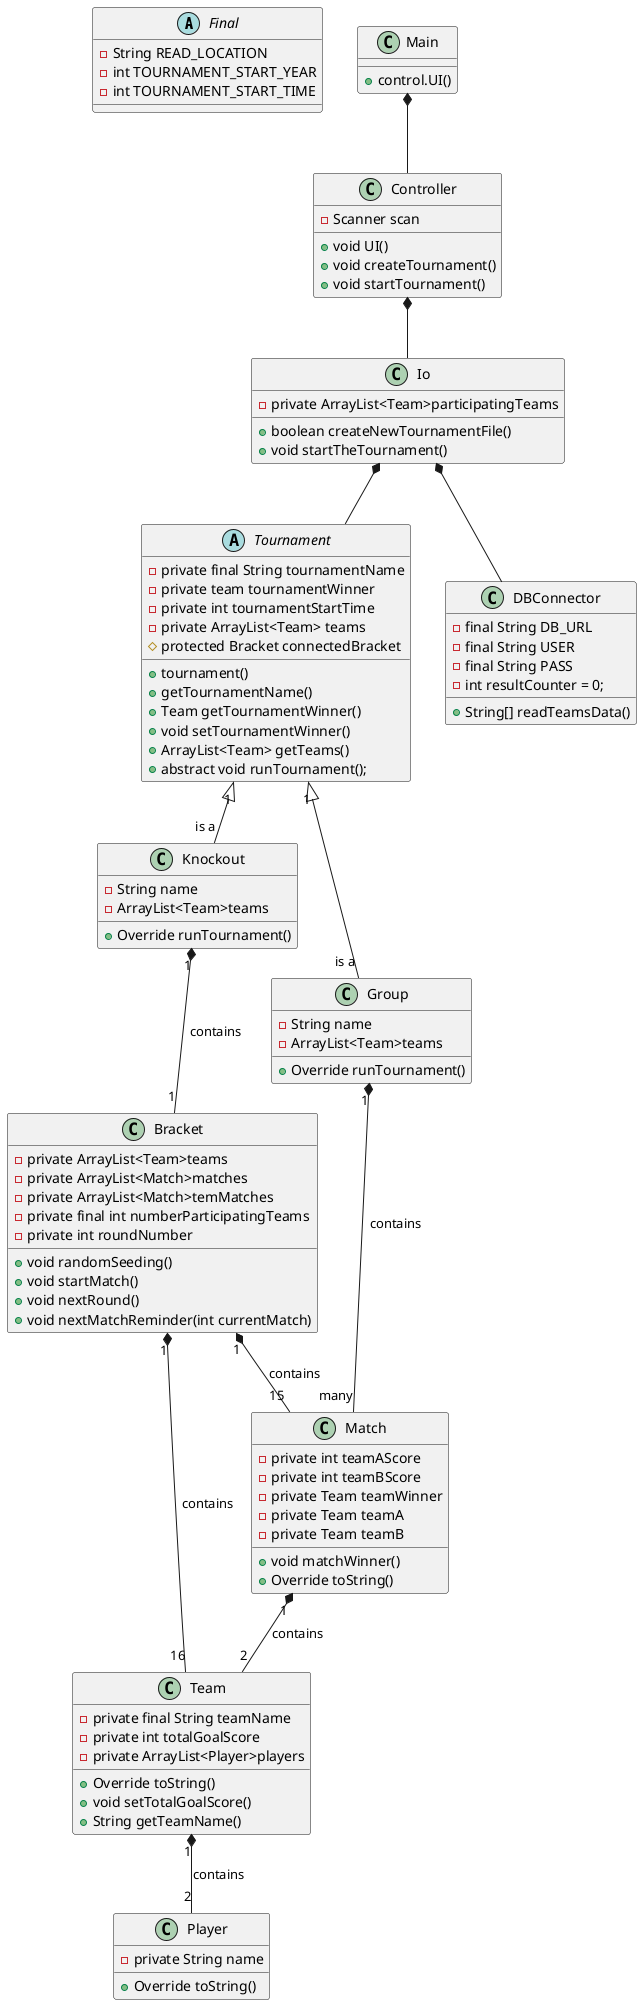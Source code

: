 @startuml
Abstract Final
class Main
class Controller
class Io
Abstract Tournament
class DBConnector
class Knockout
class Bracket
class Match
class Team
class Player
class Group

Main *-- Controller
Controller *-- Io
Io *-- Tournament
Tournament "1" <|-- "is a" Knockout
Tournament "1" <|-- "is a" Group
Knockout "1" *--"1"Bracket :contains
Group "1" *-- "many" Match :contains
Bracket "1" *-- "16" Team :contains
Bracket "1" *-- "15" Match :contains
Team "1" *-- "2" Player :contains
Match "1" *-- "2" Team :contains
Io *-- DBConnector

Main : + control.UI()

Final : - String READ_LOCATION
Final : - int TOURNAMENT_START_YEAR
Final : - int TOURNAMENT_START_TIME

Io : + boolean createNewTournamentFile()
Io : + void startTheTournament()
Io : - private ArrayList<Team>participatingTeams

DBConnector : - final String DB_URL
DBConnector : - final String USER
DBConnector : - final String PASS
DBConnector : - int resultCounter = 0;
DBConnector : + String[] readTeamsData()

Controller : + void UI()
Controller : + void createTournament()
Controller : + void startTournament()
Controller : - Scanner scan

Tournament : - private final String tournamentName
Tournament : - private team tournamentWinner
Tournament : - private int tournamentStartTime
Tournament : - private ArrayList<Team> teams
Tournament : # protected Bracket connectedBracket
Tournament : + tournament()
Tournament : + getTournamentName()
Tournament : + Team getTournamentWinner()
Tournament : + void setTournamentWinner()
Tournament : + ArrayList<Team> getTeams()
Tournament : + abstract void runTournament();

Knockout : + Override runTournament()
Knockout : - String name
Knockout : - ArrayList<Team>teams

Group : + Override runTournament()
Group : - String name
Group : - ArrayList<Team>teams

Bracket : - private ArrayList<Team>teams
Bracket : - private ArrayList<Match>matches
Bracket : - private ArrayList<Match>temMatches
Bracket : - private final int numberParticipatingTeams
Bracket : - private int roundNumber
Bracket : + void randomSeeding()
Bracket : + void startMatch()
Bracket : + void nextRound()
Bracket : + void nextMatchReminder(int currentMatch)

Team : - private final String teamName
Team : - private int totalGoalScore
Team : - private ArrayList<Player>players
Team : + Override toString()
Team : + void setTotalGoalScore()
Team : + String getTeamName()

Match : + void matchWinner()
Match : + Override toString()
Match : - private int teamAScore
Match : - private int teamBScore
Match : - private Team teamWinner
Match : - private Team teamA
Match : - private Team teamB

Player : - private String name
Player : + Override toString()
@enduml
